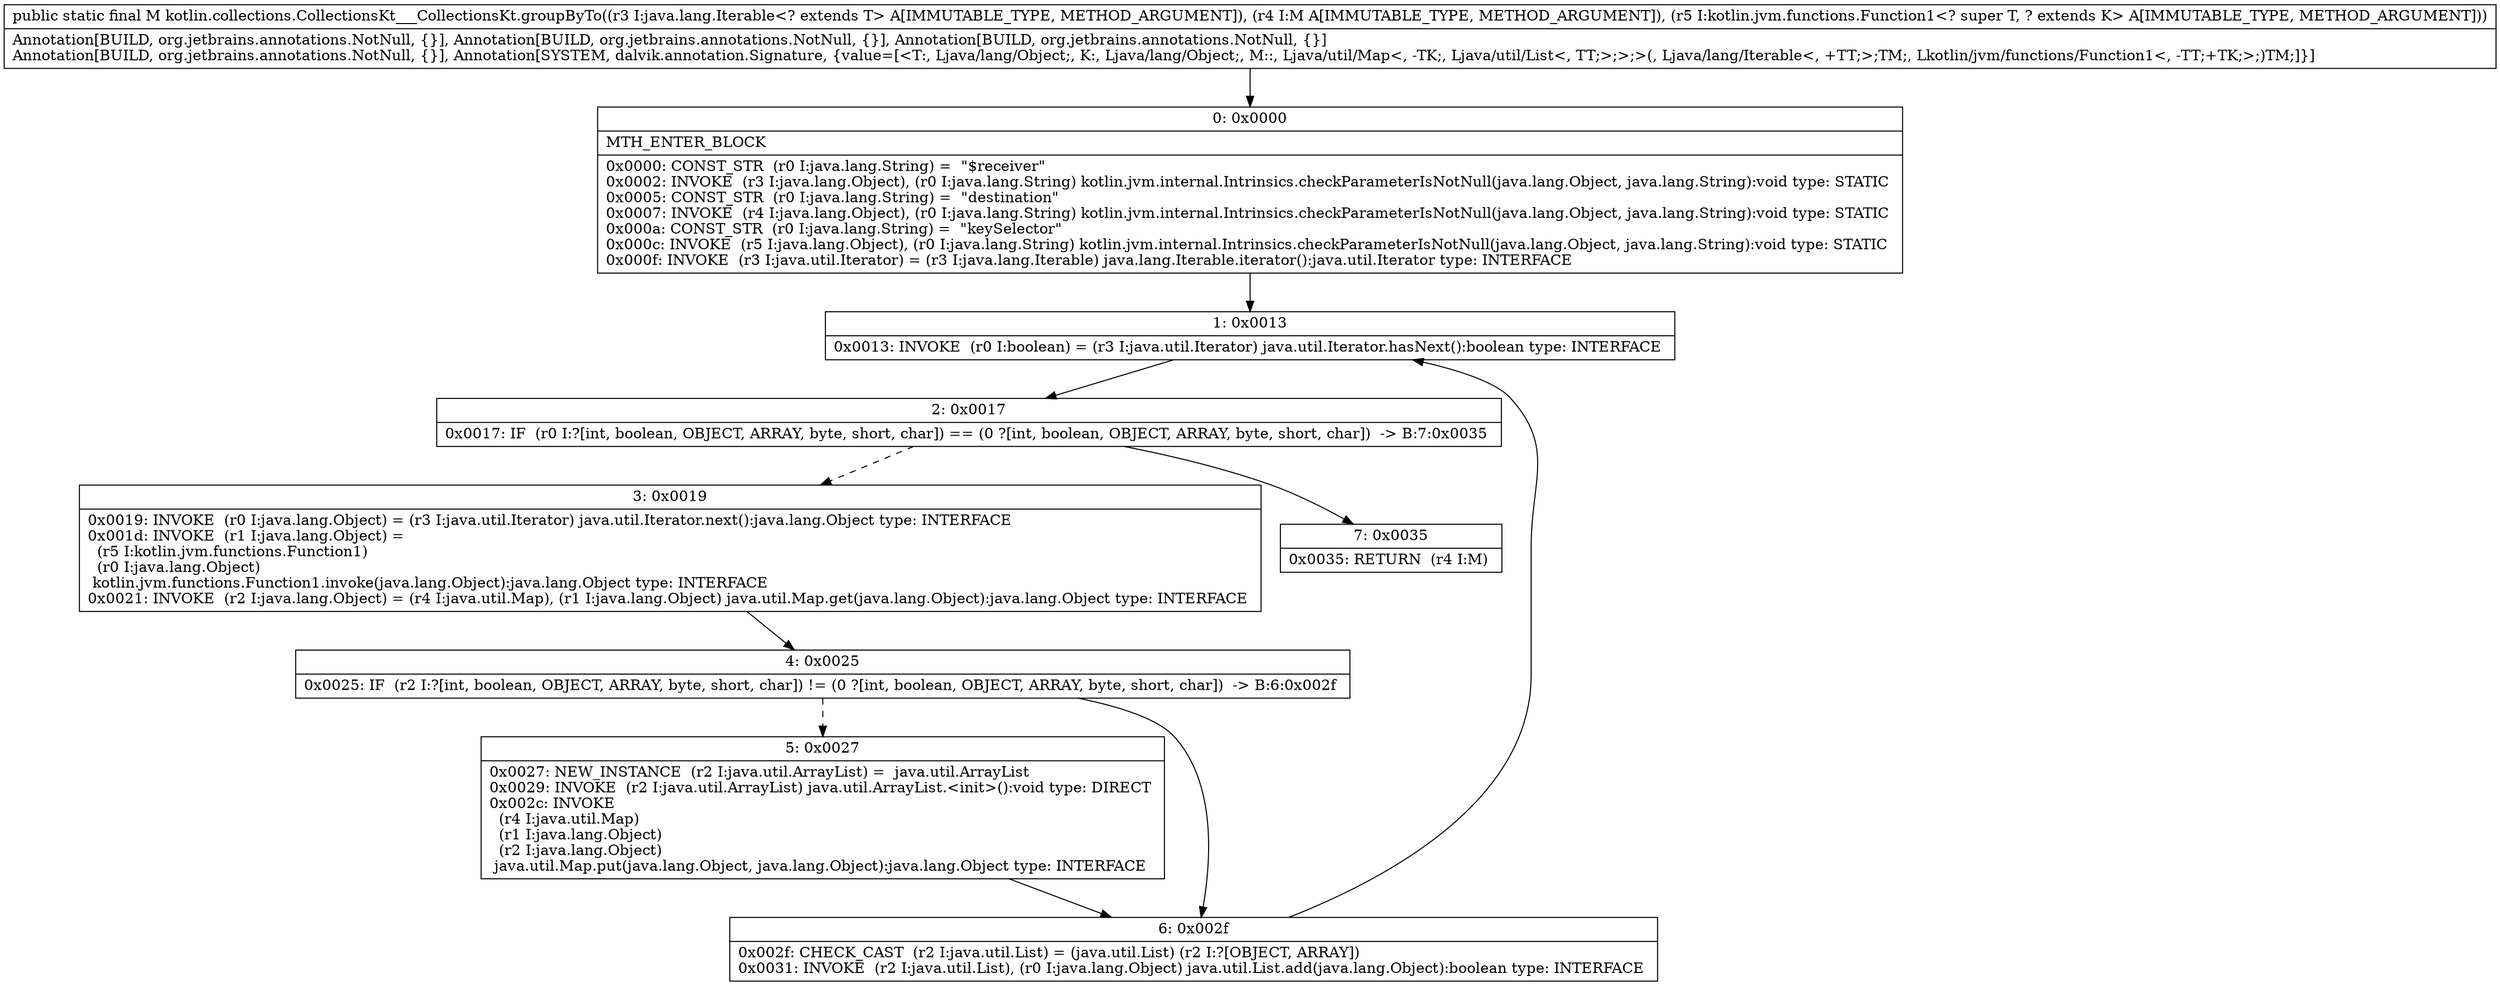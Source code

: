 digraph "CFG forkotlin.collections.CollectionsKt___CollectionsKt.groupByTo(Ljava\/lang\/Iterable;Ljava\/util\/Map;Lkotlin\/jvm\/functions\/Function1;)Ljava\/util\/Map;" {
Node_0 [shape=record,label="{0\:\ 0x0000|MTH_ENTER_BLOCK\l|0x0000: CONST_STR  (r0 I:java.lang.String) =  \"$receiver\" \l0x0002: INVOKE  (r3 I:java.lang.Object), (r0 I:java.lang.String) kotlin.jvm.internal.Intrinsics.checkParameterIsNotNull(java.lang.Object, java.lang.String):void type: STATIC \l0x0005: CONST_STR  (r0 I:java.lang.String) =  \"destination\" \l0x0007: INVOKE  (r4 I:java.lang.Object), (r0 I:java.lang.String) kotlin.jvm.internal.Intrinsics.checkParameterIsNotNull(java.lang.Object, java.lang.String):void type: STATIC \l0x000a: CONST_STR  (r0 I:java.lang.String) =  \"keySelector\" \l0x000c: INVOKE  (r5 I:java.lang.Object), (r0 I:java.lang.String) kotlin.jvm.internal.Intrinsics.checkParameterIsNotNull(java.lang.Object, java.lang.String):void type: STATIC \l0x000f: INVOKE  (r3 I:java.util.Iterator) = (r3 I:java.lang.Iterable) java.lang.Iterable.iterator():java.util.Iterator type: INTERFACE \l}"];
Node_1 [shape=record,label="{1\:\ 0x0013|0x0013: INVOKE  (r0 I:boolean) = (r3 I:java.util.Iterator) java.util.Iterator.hasNext():boolean type: INTERFACE \l}"];
Node_2 [shape=record,label="{2\:\ 0x0017|0x0017: IF  (r0 I:?[int, boolean, OBJECT, ARRAY, byte, short, char]) == (0 ?[int, boolean, OBJECT, ARRAY, byte, short, char])  \-\> B:7:0x0035 \l}"];
Node_3 [shape=record,label="{3\:\ 0x0019|0x0019: INVOKE  (r0 I:java.lang.Object) = (r3 I:java.util.Iterator) java.util.Iterator.next():java.lang.Object type: INTERFACE \l0x001d: INVOKE  (r1 I:java.lang.Object) = \l  (r5 I:kotlin.jvm.functions.Function1)\l  (r0 I:java.lang.Object)\l kotlin.jvm.functions.Function1.invoke(java.lang.Object):java.lang.Object type: INTERFACE \l0x0021: INVOKE  (r2 I:java.lang.Object) = (r4 I:java.util.Map), (r1 I:java.lang.Object) java.util.Map.get(java.lang.Object):java.lang.Object type: INTERFACE \l}"];
Node_4 [shape=record,label="{4\:\ 0x0025|0x0025: IF  (r2 I:?[int, boolean, OBJECT, ARRAY, byte, short, char]) != (0 ?[int, boolean, OBJECT, ARRAY, byte, short, char])  \-\> B:6:0x002f \l}"];
Node_5 [shape=record,label="{5\:\ 0x0027|0x0027: NEW_INSTANCE  (r2 I:java.util.ArrayList) =  java.util.ArrayList \l0x0029: INVOKE  (r2 I:java.util.ArrayList) java.util.ArrayList.\<init\>():void type: DIRECT \l0x002c: INVOKE  \l  (r4 I:java.util.Map)\l  (r1 I:java.lang.Object)\l  (r2 I:java.lang.Object)\l java.util.Map.put(java.lang.Object, java.lang.Object):java.lang.Object type: INTERFACE \l}"];
Node_6 [shape=record,label="{6\:\ 0x002f|0x002f: CHECK_CAST  (r2 I:java.util.List) = (java.util.List) (r2 I:?[OBJECT, ARRAY]) \l0x0031: INVOKE  (r2 I:java.util.List), (r0 I:java.lang.Object) java.util.List.add(java.lang.Object):boolean type: INTERFACE \l}"];
Node_7 [shape=record,label="{7\:\ 0x0035|0x0035: RETURN  (r4 I:M) \l}"];
MethodNode[shape=record,label="{public static final M kotlin.collections.CollectionsKt___CollectionsKt.groupByTo((r3 I:java.lang.Iterable\<? extends T\> A[IMMUTABLE_TYPE, METHOD_ARGUMENT]), (r4 I:M A[IMMUTABLE_TYPE, METHOD_ARGUMENT]), (r5 I:kotlin.jvm.functions.Function1\<? super T, ? extends K\> A[IMMUTABLE_TYPE, METHOD_ARGUMENT]))  | Annotation[BUILD, org.jetbrains.annotations.NotNull, \{\}], Annotation[BUILD, org.jetbrains.annotations.NotNull, \{\}], Annotation[BUILD, org.jetbrains.annotations.NotNull, \{\}]\lAnnotation[BUILD, org.jetbrains.annotations.NotNull, \{\}], Annotation[SYSTEM, dalvik.annotation.Signature, \{value=[\<T:, Ljava\/lang\/Object;, K:, Ljava\/lang\/Object;, M::, Ljava\/util\/Map\<, \-TK;, Ljava\/util\/List\<, TT;\>;\>;\>(, Ljava\/lang\/Iterable\<, +TT;\>;TM;, Lkotlin\/jvm\/functions\/Function1\<, \-TT;+TK;\>;)TM;]\}]\l}"];
MethodNode -> Node_0;
Node_0 -> Node_1;
Node_1 -> Node_2;
Node_2 -> Node_3[style=dashed];
Node_2 -> Node_7;
Node_3 -> Node_4;
Node_4 -> Node_5[style=dashed];
Node_4 -> Node_6;
Node_5 -> Node_6;
Node_6 -> Node_1;
}

